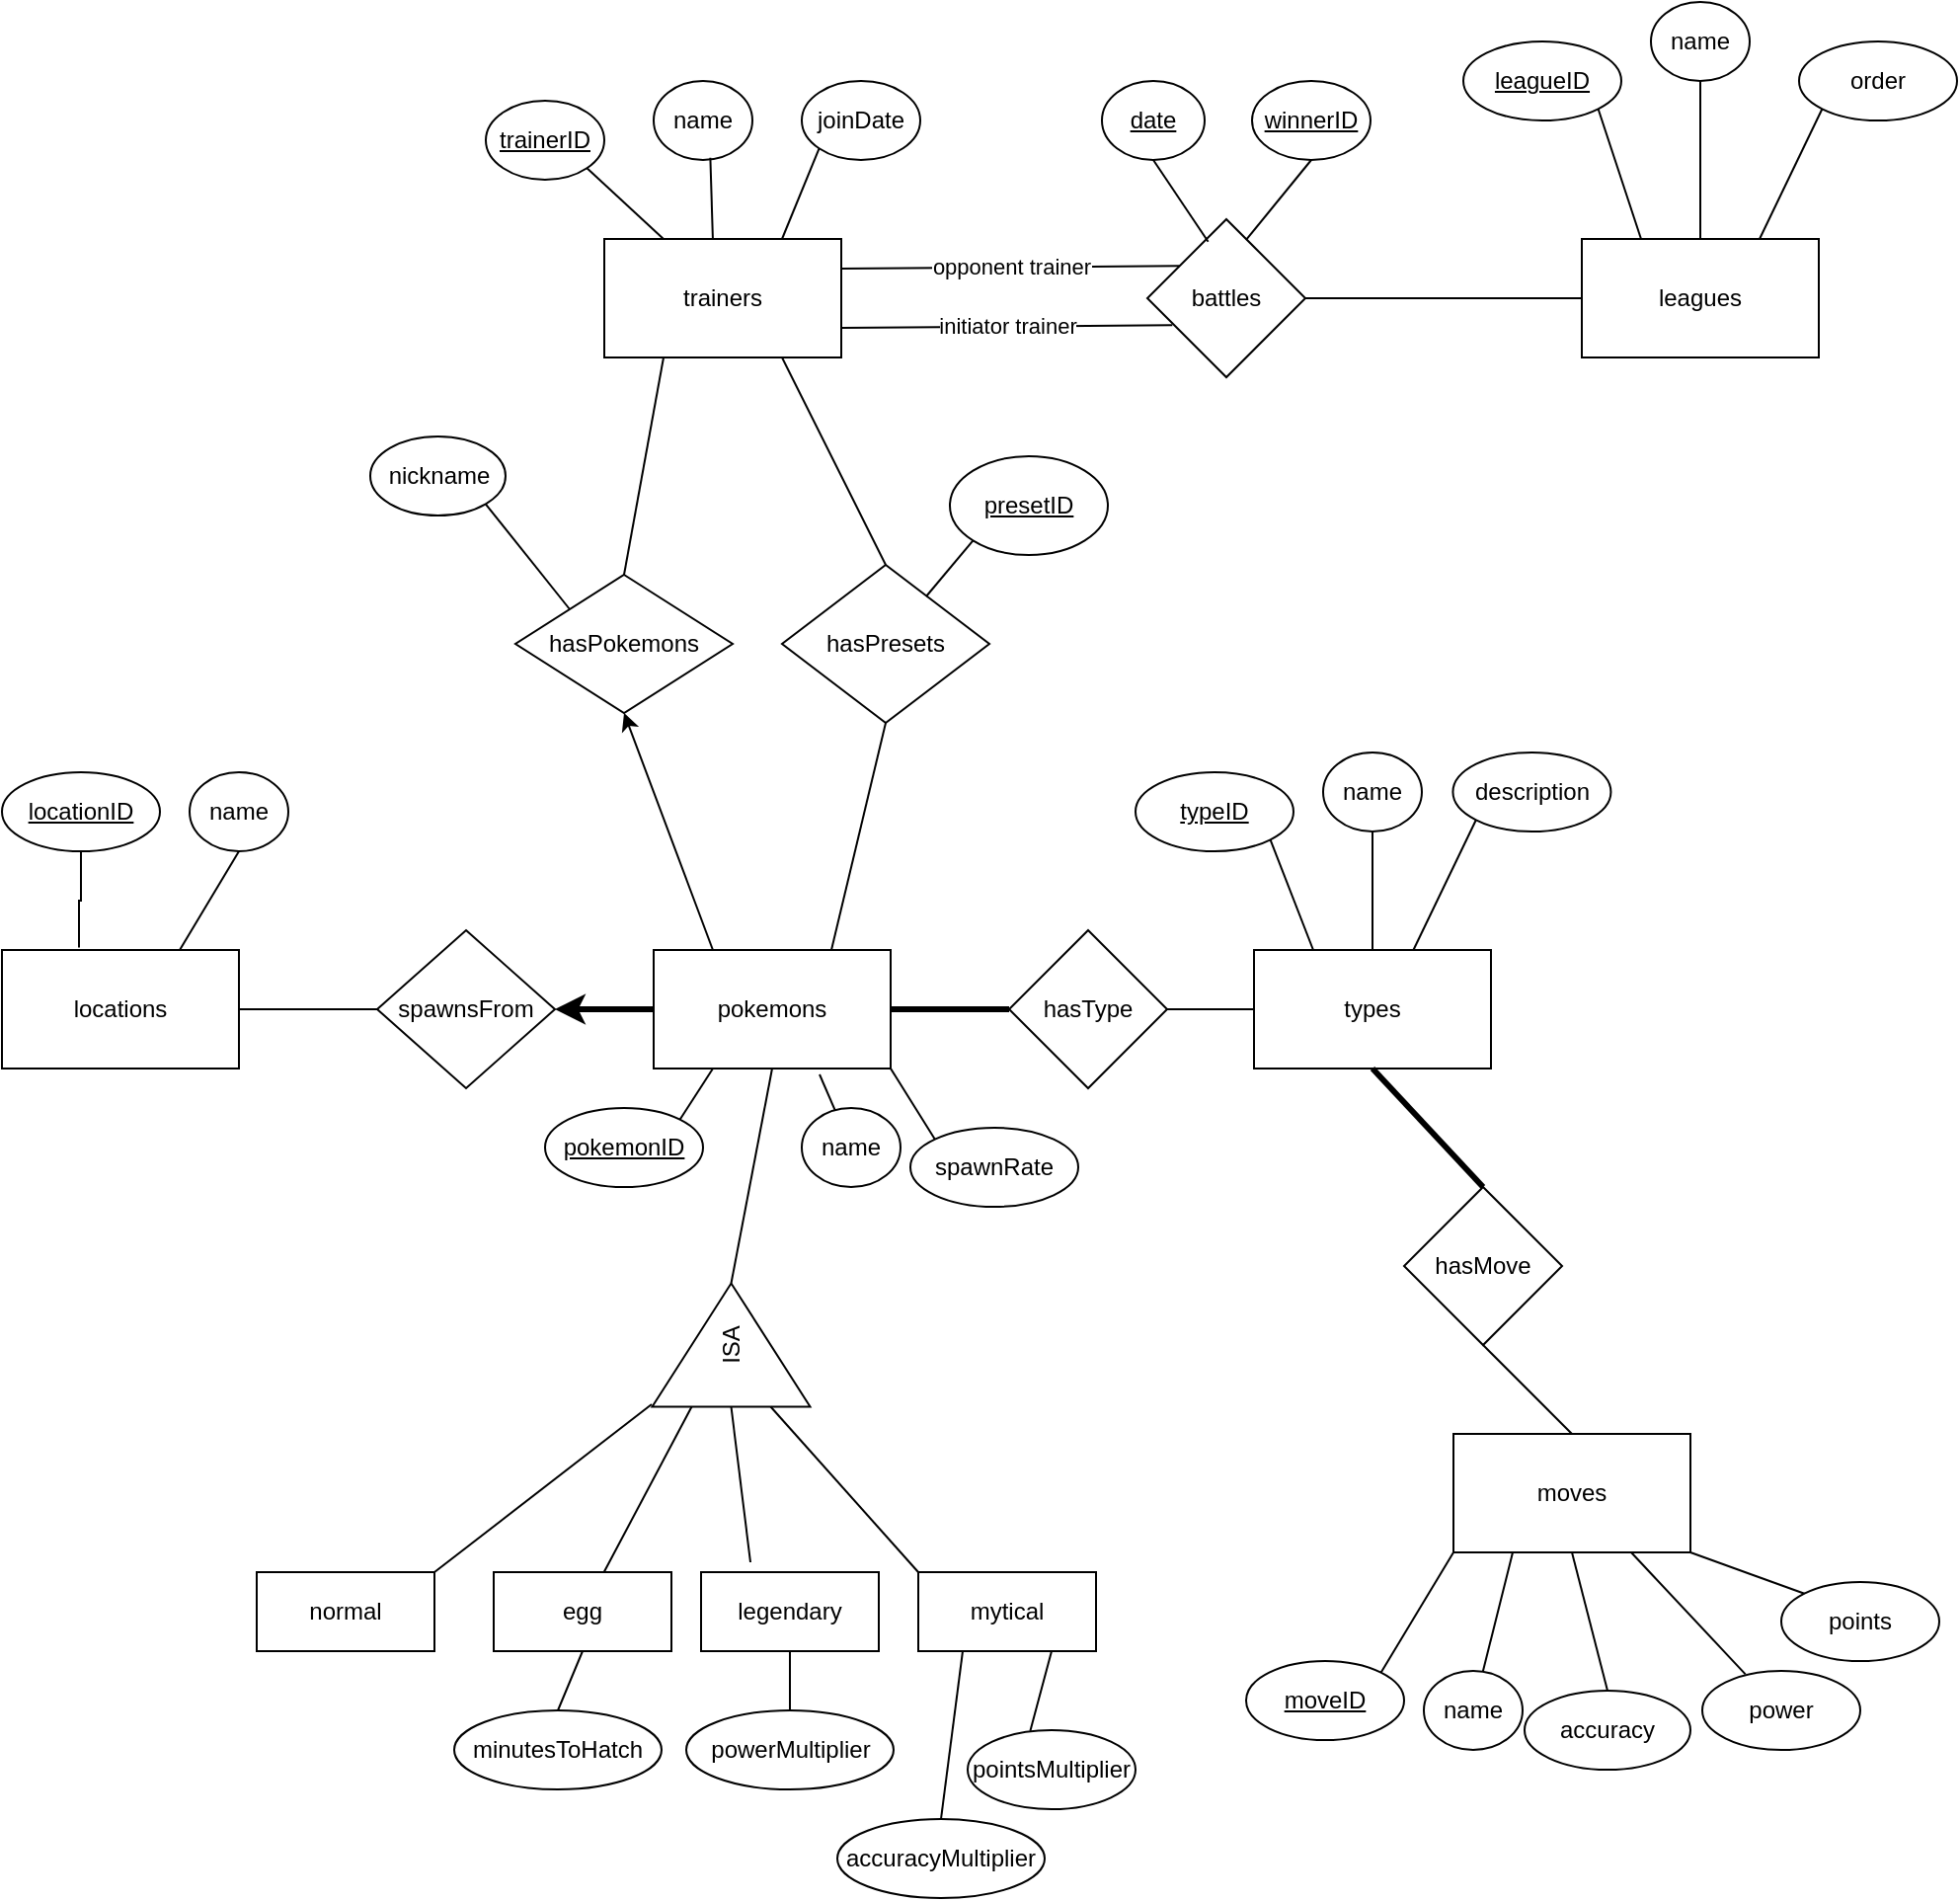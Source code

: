 <mxfile version="20.5.3" type="github">
  <diagram id="0p5sOn9IM3p2lrbPk7xw" name="Sayfa -1">
    <mxGraphModel dx="2031" dy="2292" grid="1" gridSize="10" guides="1" tooltips="1" connect="1" arrows="1" fold="1" page="1" pageScale="1" pageWidth="827" pageHeight="1169" math="0" shadow="0">
      <root>
        <mxCell id="0" />
        <mxCell id="1" parent="0" />
        <mxCell id="mbP8TRgjL7w7NpLtnhRK-1" value="trainers" style="rounded=0;whiteSpace=wrap;html=1;" parent="1" vertex="1">
          <mxGeometry x="635" y="-170" width="120" height="60" as="geometry" />
        </mxCell>
        <mxCell id="mbP8TRgjL7w7NpLtnhRK-4" value="&lt;u&gt;trainerID&lt;/u&gt;" style="ellipse;whiteSpace=wrap;html=1;" parent="1" vertex="1">
          <mxGeometry x="575" y="-240" width="60" height="40" as="geometry" />
        </mxCell>
        <mxCell id="mbP8TRgjL7w7NpLtnhRK-5" value="" style="endArrow=none;html=1;rounded=0;exitX=1;exitY=1;exitDx=0;exitDy=0;entryX=0.25;entryY=0;entryDx=0;entryDy=0;" parent="1" source="mbP8TRgjL7w7NpLtnhRK-4" target="mbP8TRgjL7w7NpLtnhRK-1" edge="1">
          <mxGeometry width="50" height="50" relative="1" as="geometry">
            <mxPoint x="945" y="-30" as="sourcePoint" />
            <mxPoint x="995" y="-80" as="targetPoint" />
          </mxGeometry>
        </mxCell>
        <mxCell id="_CFFiFyCOQSLz_YWFSRL-1" value="name" style="ellipse;whiteSpace=wrap;html=1;" parent="1" vertex="1">
          <mxGeometry x="660" y="-250" width="50" height="40" as="geometry" />
        </mxCell>
        <mxCell id="_CFFiFyCOQSLz_YWFSRL-8" value="joinDate" style="ellipse;whiteSpace=wrap;html=1;" parent="1" vertex="1">
          <mxGeometry x="735" y="-250" width="60" height="40" as="geometry" />
        </mxCell>
        <mxCell id="_CFFiFyCOQSLz_YWFSRL-9" value="" style="endArrow=none;html=1;rounded=0;exitX=0.75;exitY=0;exitDx=0;exitDy=0;entryX=0;entryY=1;entryDx=0;entryDy=0;" parent="1" source="mbP8TRgjL7w7NpLtnhRK-1" target="_CFFiFyCOQSLz_YWFSRL-8" edge="1">
          <mxGeometry width="50" height="50" relative="1" as="geometry">
            <mxPoint x="735" y="20" as="sourcePoint" />
            <mxPoint x="785" y="-30" as="targetPoint" />
          </mxGeometry>
        </mxCell>
        <mxCell id="_CFFiFyCOQSLz_YWFSRL-10" value="pokemons" style="rounded=0;whiteSpace=wrap;html=1;" parent="1" vertex="1">
          <mxGeometry x="660" y="190" width="120" height="60" as="geometry" />
        </mxCell>
        <mxCell id="_CFFiFyCOQSLz_YWFSRL-11" value="&lt;u&gt;pokemonID&lt;/u&gt;" style="ellipse;whiteSpace=wrap;html=1;" parent="1" vertex="1">
          <mxGeometry x="605" y="270" width="80" height="40" as="geometry" />
        </mxCell>
        <mxCell id="_CFFiFyCOQSLz_YWFSRL-12" value="" style="endArrow=none;html=1;rounded=0;exitX=1;exitY=0;exitDx=0;exitDy=0;entryX=0.25;entryY=1;entryDx=0;entryDy=0;" parent="1" source="_CFFiFyCOQSLz_YWFSRL-11" target="_CFFiFyCOQSLz_YWFSRL-10" edge="1">
          <mxGeometry width="50" height="50" relative="1" as="geometry">
            <mxPoint x="990" y="320" as="sourcePoint" />
            <mxPoint x="1040" y="270" as="targetPoint" />
          </mxGeometry>
        </mxCell>
        <mxCell id="_CFFiFyCOQSLz_YWFSRL-14" value="name" style="ellipse;whiteSpace=wrap;html=1;" parent="1" vertex="1">
          <mxGeometry x="735" y="270" width="50" height="40" as="geometry" />
        </mxCell>
        <mxCell id="_CFFiFyCOQSLz_YWFSRL-15" value="spawnRate" style="ellipse;whiteSpace=wrap;html=1;" parent="1" vertex="1">
          <mxGeometry x="790" y="280" width="85" height="40" as="geometry" />
        </mxCell>
        <mxCell id="_CFFiFyCOQSLz_YWFSRL-16" value="" style="endArrow=none;html=1;rounded=0;entryX=0;entryY=0;entryDx=0;entryDy=0;exitX=1;exitY=1;exitDx=0;exitDy=0;" parent="1" source="_CFFiFyCOQSLz_YWFSRL-10" target="_CFFiFyCOQSLz_YWFSRL-15" edge="1">
          <mxGeometry width="50" height="50" relative="1" as="geometry">
            <mxPoint x="780" y="240" as="sourcePoint" />
            <mxPoint x="830" y="320" as="targetPoint" />
          </mxGeometry>
        </mxCell>
        <mxCell id="_CFFiFyCOQSLz_YWFSRL-17" value="leagues" style="rounded=0;whiteSpace=wrap;html=1;" parent="1" vertex="1">
          <mxGeometry x="1130" y="-170" width="120" height="60" as="geometry" />
        </mxCell>
        <mxCell id="_CFFiFyCOQSLz_YWFSRL-18" value="&lt;u&gt;leagueID&lt;/u&gt;" style="ellipse;whiteSpace=wrap;html=1;" parent="1" vertex="1">
          <mxGeometry x="1070" y="-270" width="80" height="40" as="geometry" />
        </mxCell>
        <mxCell id="_CFFiFyCOQSLz_YWFSRL-19" value="" style="endArrow=none;html=1;rounded=0;exitX=1;exitY=1;exitDx=0;exitDy=0;entryX=0.25;entryY=0;entryDx=0;entryDy=0;" parent="1" source="_CFFiFyCOQSLz_YWFSRL-18" target="_CFFiFyCOQSLz_YWFSRL-17" edge="1">
          <mxGeometry width="50" height="50" relative="1" as="geometry">
            <mxPoint x="1460" y="-50" as="sourcePoint" />
            <mxPoint x="1510" y="-100" as="targetPoint" />
          </mxGeometry>
        </mxCell>
        <mxCell id="_CFFiFyCOQSLz_YWFSRL-20" style="edgeStyle=orthogonalEdgeStyle;rounded=0;orthogonalLoop=1;jettySize=auto;html=1;exitX=0.5;exitY=1;exitDx=0;exitDy=0;entryX=0.5;entryY=0;entryDx=0;entryDy=0;endArrow=none;endFill=0;" parent="1" source="_CFFiFyCOQSLz_YWFSRL-21" target="_CFFiFyCOQSLz_YWFSRL-17" edge="1">
          <mxGeometry relative="1" as="geometry" />
        </mxCell>
        <mxCell id="_CFFiFyCOQSLz_YWFSRL-21" value="name" style="ellipse;whiteSpace=wrap;html=1;" parent="1" vertex="1">
          <mxGeometry x="1165" y="-290" width="50" height="40" as="geometry" />
        </mxCell>
        <mxCell id="_CFFiFyCOQSLz_YWFSRL-22" value="order" style="ellipse;whiteSpace=wrap;html=1;" parent="1" vertex="1">
          <mxGeometry x="1240" y="-270" width="80" height="40" as="geometry" />
        </mxCell>
        <mxCell id="_CFFiFyCOQSLz_YWFSRL-23" value="" style="endArrow=none;html=1;rounded=0;exitX=0.75;exitY=0;exitDx=0;exitDy=0;entryX=0;entryY=1;entryDx=0;entryDy=0;" parent="1" source="_CFFiFyCOQSLz_YWFSRL-17" target="_CFFiFyCOQSLz_YWFSRL-22" edge="1">
          <mxGeometry width="50" height="50" relative="1" as="geometry">
            <mxPoint x="1250" as="sourcePoint" />
            <mxPoint x="1300" y="-50" as="targetPoint" />
          </mxGeometry>
        </mxCell>
        <mxCell id="_CFFiFyCOQSLz_YWFSRL-39" style="edgeStyle=orthogonalEdgeStyle;rounded=0;orthogonalLoop=1;jettySize=auto;html=1;exitX=0;exitY=0.5;exitDx=0;exitDy=0;entryX=1;entryY=0.5;entryDx=0;entryDy=0;endArrow=none;endFill=0;strokeWidth=1;" parent="1" source="_CFFiFyCOQSLz_YWFSRL-26" target="_CFFiFyCOQSLz_YWFSRL-37" edge="1">
          <mxGeometry relative="1" as="geometry" />
        </mxCell>
        <mxCell id="_CFFiFyCOQSLz_YWFSRL-26" value="types" style="rounded=0;whiteSpace=wrap;html=1;strokeWidth=1;" parent="1" vertex="1">
          <mxGeometry x="964" y="190" width="120" height="60" as="geometry" />
        </mxCell>
        <mxCell id="_CFFiFyCOQSLz_YWFSRL-27" value="&lt;u&gt;typeID&lt;/u&gt;" style="ellipse;whiteSpace=wrap;html=1;" parent="1" vertex="1">
          <mxGeometry x="904" y="100" width="80" height="40" as="geometry" />
        </mxCell>
        <mxCell id="_CFFiFyCOQSLz_YWFSRL-28" value="" style="endArrow=none;html=1;rounded=0;exitX=1;exitY=1;exitDx=0;exitDy=0;entryX=0.25;entryY=0;entryDx=0;entryDy=0;" parent="1" source="_CFFiFyCOQSLz_YWFSRL-27" target="_CFFiFyCOQSLz_YWFSRL-26" edge="1">
          <mxGeometry width="50" height="50" relative="1" as="geometry">
            <mxPoint x="1294" y="310" as="sourcePoint" />
            <mxPoint x="1344" y="260" as="targetPoint" />
          </mxGeometry>
        </mxCell>
        <mxCell id="_CFFiFyCOQSLz_YWFSRL-29" style="edgeStyle=orthogonalEdgeStyle;rounded=0;orthogonalLoop=1;jettySize=auto;html=1;exitX=0.5;exitY=1;exitDx=0;exitDy=0;entryX=0.5;entryY=0;entryDx=0;entryDy=0;endArrow=none;endFill=0;" parent="1" source="_CFFiFyCOQSLz_YWFSRL-30" target="_CFFiFyCOQSLz_YWFSRL-26" edge="1">
          <mxGeometry relative="1" as="geometry" />
        </mxCell>
        <mxCell id="_CFFiFyCOQSLz_YWFSRL-30" value="name" style="ellipse;whiteSpace=wrap;html=1;" parent="1" vertex="1">
          <mxGeometry x="999" y="90" width="50" height="40" as="geometry" />
        </mxCell>
        <mxCell id="_CFFiFyCOQSLz_YWFSRL-32" value="description" style="ellipse;whiteSpace=wrap;html=1;" parent="1" vertex="1">
          <mxGeometry x="1064.72" y="90" width="80" height="40" as="geometry" />
        </mxCell>
        <mxCell id="_CFFiFyCOQSLz_YWFSRL-33" value="" style="endArrow=none;html=1;rounded=0;exitX=0.75;exitY=0;exitDx=0;exitDy=0;entryX=0;entryY=1;entryDx=0;entryDy=0;" parent="1" target="_CFFiFyCOQSLz_YWFSRL-32" edge="1">
          <mxGeometry width="50" height="50" relative="1" as="geometry">
            <mxPoint x="1044.72" y="190" as="sourcePoint" />
            <mxPoint x="1124.72" y="310" as="targetPoint" />
          </mxGeometry>
        </mxCell>
        <mxCell id="_CFFiFyCOQSLz_YWFSRL-41" style="edgeStyle=orthogonalEdgeStyle;rounded=0;orthogonalLoop=1;jettySize=auto;html=1;exitX=0;exitY=0.5;exitDx=0;exitDy=0;entryX=1;entryY=0.5;entryDx=0;entryDy=0;endArrow=none;endFill=0;startArrow=none;startFill=0;strokeWidth=3;" parent="1" source="_CFFiFyCOQSLz_YWFSRL-37" target="_CFFiFyCOQSLz_YWFSRL-10" edge="1">
          <mxGeometry relative="1" as="geometry" />
        </mxCell>
        <mxCell id="_CFFiFyCOQSLz_YWFSRL-37" value="hasType" style="rhombus;whiteSpace=wrap;html=1;strokeWidth=1;" parent="1" vertex="1">
          <mxGeometry x="840" y="180" width="80" height="80" as="geometry" />
        </mxCell>
        <mxCell id="sR-MP5B-pgGaU7aGURbe-1" value="moves" style="rounded=0;whiteSpace=wrap;html=1;" parent="1" vertex="1">
          <mxGeometry x="1065" y="435" width="120" height="60" as="geometry" />
        </mxCell>
        <mxCell id="sR-MP5B-pgGaU7aGURbe-2" value="&lt;u&gt;moveID&lt;/u&gt;" style="ellipse;whiteSpace=wrap;html=1;" parent="1" vertex="1">
          <mxGeometry x="960" y="550" width="80" height="40" as="geometry" />
        </mxCell>
        <mxCell id="sR-MP5B-pgGaU7aGURbe-5" value="name" style="ellipse;whiteSpace=wrap;html=1;" parent="1" vertex="1">
          <mxGeometry x="1050" y="555" width="50" height="40" as="geometry" />
        </mxCell>
        <mxCell id="sR-MP5B-pgGaU7aGURbe-6" value="accuracy" style="ellipse;whiteSpace=wrap;html=1;" parent="1" vertex="1">
          <mxGeometry x="1101" y="565" width="84" height="40" as="geometry" />
        </mxCell>
        <mxCell id="sR-MP5B-pgGaU7aGURbe-8" value="power" style="ellipse;whiteSpace=wrap;html=1;" parent="1" vertex="1">
          <mxGeometry x="1191" y="555" width="80" height="40" as="geometry" />
        </mxCell>
        <mxCell id="sR-MP5B-pgGaU7aGURbe-9" value="points" style="ellipse;whiteSpace=wrap;html=1;" parent="1" vertex="1">
          <mxGeometry x="1231" y="510" width="80" height="40" as="geometry" />
        </mxCell>
        <mxCell id="sR-MP5B-pgGaU7aGURbe-21" value="hasMove" style="rhombus;whiteSpace=wrap;html=1;" parent="1" vertex="1">
          <mxGeometry x="1040" y="310" width="80" height="80" as="geometry" />
        </mxCell>
        <mxCell id="sR-MP5B-pgGaU7aGURbe-37" style="edgeStyle=orthogonalEdgeStyle;rounded=0;orthogonalLoop=1;jettySize=auto;html=1;exitX=1;exitY=0.5;exitDx=0;exitDy=0;startArrow=classic;startFill=1;endArrow=none;endFill=0;strokeWidth=3;" parent="1" source="sR-MP5B-pgGaU7aGURbe-24" target="_CFFiFyCOQSLz_YWFSRL-10" edge="1">
          <mxGeometry relative="1" as="geometry" />
        </mxCell>
        <mxCell id="sR-MP5B-pgGaU7aGURbe-38" style="edgeStyle=orthogonalEdgeStyle;rounded=0;orthogonalLoop=1;jettySize=auto;html=1;exitX=0;exitY=0.5;exitDx=0;exitDy=0;entryX=1;entryY=0.5;entryDx=0;entryDy=0;strokeWidth=1;startArrow=none;startFill=0;endArrow=none;endFill=0;" parent="1" source="sR-MP5B-pgGaU7aGURbe-24" target="sR-MP5B-pgGaU7aGURbe-30" edge="1">
          <mxGeometry relative="1" as="geometry" />
        </mxCell>
        <mxCell id="sR-MP5B-pgGaU7aGURbe-24" value="spawnsFrom" style="rhombus;whiteSpace=wrap;html=1;" parent="1" vertex="1">
          <mxGeometry x="520" y="180" width="90" height="80" as="geometry" />
        </mxCell>
        <mxCell id="sR-MP5B-pgGaU7aGURbe-30" value="locations" style="rounded=0;whiteSpace=wrap;html=1;" parent="1" vertex="1">
          <mxGeometry x="330" y="190" width="120" height="60" as="geometry" />
        </mxCell>
        <mxCell id="sR-MP5B-pgGaU7aGURbe-33" value="name" style="ellipse;whiteSpace=wrap;html=1;" parent="1" vertex="1">
          <mxGeometry x="425" y="100" width="50" height="40" as="geometry" />
        </mxCell>
        <mxCell id="sR-MP5B-pgGaU7aGURbe-39" style="edgeStyle=orthogonalEdgeStyle;rounded=0;orthogonalLoop=1;jettySize=auto;html=1;exitX=0.5;exitY=1;exitDx=0;exitDy=0;entryX=0.325;entryY=-0.021;entryDx=0;entryDy=0;entryPerimeter=0;strokeWidth=1;startArrow=none;startFill=0;endArrow=none;endFill=0;" parent="1" source="sR-MP5B-pgGaU7aGURbe-34" target="sR-MP5B-pgGaU7aGURbe-30" edge="1">
          <mxGeometry relative="1" as="geometry" />
        </mxCell>
        <mxCell id="sR-MP5B-pgGaU7aGURbe-34" value="&lt;u&gt;locationID&lt;/u&gt;" style="ellipse;whiteSpace=wrap;html=1;" parent="1" vertex="1">
          <mxGeometry x="330" y="100" width="80" height="40" as="geometry" />
        </mxCell>
        <mxCell id="sR-MP5B-pgGaU7aGURbe-41" value="" style="endArrow=none;html=1;rounded=0;strokeWidth=1;entryX=0.5;entryY=1;entryDx=0;entryDy=0;exitX=0.75;exitY=0;exitDx=0;exitDy=0;" parent="1" source="sR-MP5B-pgGaU7aGURbe-30" target="sR-MP5B-pgGaU7aGURbe-33" edge="1">
          <mxGeometry width="50" height="50" relative="1" as="geometry">
            <mxPoint x="580" y="570" as="sourcePoint" />
            <mxPoint x="630" y="520" as="targetPoint" />
          </mxGeometry>
        </mxCell>
        <mxCell id="sR-MP5B-pgGaU7aGURbe-42" value="" style="endArrow=none;html=1;rounded=0;strokeWidth=1;entryX=0;entryY=1;entryDx=0;entryDy=0;exitX=1;exitY=0;exitDx=0;exitDy=0;" parent="1" source="sR-MP5B-pgGaU7aGURbe-2" target="sR-MP5B-pgGaU7aGURbe-1" edge="1">
          <mxGeometry width="50" height="50" relative="1" as="geometry">
            <mxPoint x="990" y="490" as="sourcePoint" />
            <mxPoint x="980" y="430" as="targetPoint" />
          </mxGeometry>
        </mxCell>
        <mxCell id="sR-MP5B-pgGaU7aGURbe-43" value="" style="endArrow=none;html=1;rounded=0;strokeWidth=1;entryX=1;entryY=1;entryDx=0;entryDy=0;exitX=0;exitY=0;exitDx=0;exitDy=0;" parent="1" source="sR-MP5B-pgGaU7aGURbe-9" target="sR-MP5B-pgGaU7aGURbe-1" edge="1">
          <mxGeometry width="50" height="50" relative="1" as="geometry">
            <mxPoint x="1001.6" y="498.16" as="sourcePoint" />
            <mxPoint x="1020.0" y="480" as="targetPoint" />
          </mxGeometry>
        </mxCell>
        <mxCell id="sR-MP5B-pgGaU7aGURbe-44" value="" style="endArrow=none;html=1;rounded=0;strokeWidth=1;entryX=0.75;entryY=1;entryDx=0;entryDy=0;exitX=0.273;exitY=0.043;exitDx=0;exitDy=0;exitPerimeter=0;" parent="1" source="sR-MP5B-pgGaU7aGURbe-8" target="sR-MP5B-pgGaU7aGURbe-1" edge="1">
          <mxGeometry width="50" height="50" relative="1" as="geometry">
            <mxPoint x="1011.6" y="508.16" as="sourcePoint" />
            <mxPoint x="1030.0" y="490" as="targetPoint" />
          </mxGeometry>
        </mxCell>
        <mxCell id="sR-MP5B-pgGaU7aGURbe-45" value="" style="endArrow=none;html=1;rounded=0;strokeWidth=1;entryX=0.5;entryY=1;entryDx=0;entryDy=0;exitX=0.5;exitY=0;exitDx=0;exitDy=0;" parent="1" source="sR-MP5B-pgGaU7aGURbe-6" target="sR-MP5B-pgGaU7aGURbe-1" edge="1">
          <mxGeometry width="50" height="50" relative="1" as="geometry">
            <mxPoint x="1021.6" y="518.16" as="sourcePoint" />
            <mxPoint x="1040.0" y="500" as="targetPoint" />
          </mxGeometry>
        </mxCell>
        <mxCell id="sR-MP5B-pgGaU7aGURbe-46" value="" style="endArrow=none;html=1;rounded=0;strokeWidth=1;entryX=0.25;entryY=1;entryDx=0;entryDy=0;" parent="1" source="sR-MP5B-pgGaU7aGURbe-5" target="sR-MP5B-pgGaU7aGURbe-1" edge="1">
          <mxGeometry width="50" height="50" relative="1" as="geometry">
            <mxPoint x="1031.6" y="528.16" as="sourcePoint" />
            <mxPoint x="1050.0" y="510" as="targetPoint" />
          </mxGeometry>
        </mxCell>
        <mxCell id="sR-MP5B-pgGaU7aGURbe-51" value="" style="endArrow=none;html=1;rounded=0;strokeWidth=1;exitX=1;exitY=0.5;exitDx=0;exitDy=0;entryX=0.5;entryY=1;entryDx=0;entryDy=0;" parent="1" source="sR-MP5B-pgGaU7aGURbe-53" target="_CFFiFyCOQSLz_YWFSRL-10" edge="1">
          <mxGeometry width="50" height="50" relative="1" as="geometry">
            <mxPoint x="720.0" y="310" as="sourcePoint" />
            <mxPoint x="810" y="240" as="targetPoint" />
          </mxGeometry>
        </mxCell>
        <mxCell id="sR-MP5B-pgGaU7aGURbe-53" value="ISA" style="triangle;whiteSpace=wrap;html=1;rotation=-90;" parent="1" vertex="1">
          <mxGeometry x="668" y="350" width="62.5" height="80" as="geometry" />
        </mxCell>
        <mxCell id="sR-MP5B-pgGaU7aGURbe-63" value="normal" style="rounded=0;whiteSpace=wrap;html=1;" parent="1" vertex="1">
          <mxGeometry x="459" y="505" width="90" height="40" as="geometry" />
        </mxCell>
        <mxCell id="sR-MP5B-pgGaU7aGURbe-65" value="egg" style="rounded=0;whiteSpace=wrap;html=1;" parent="1" vertex="1">
          <mxGeometry x="579" y="505" width="90" height="40" as="geometry" />
        </mxCell>
        <mxCell id="sR-MP5B-pgGaU7aGURbe-66" value="legendary" style="rounded=0;whiteSpace=wrap;html=1;" parent="1" vertex="1">
          <mxGeometry x="684" y="505" width="90" height="40" as="geometry" />
        </mxCell>
        <mxCell id="sR-MP5B-pgGaU7aGURbe-67" value="mytical" style="rounded=0;whiteSpace=wrap;html=1;" parent="1" vertex="1">
          <mxGeometry x="794" y="505" width="90" height="40" as="geometry" />
        </mxCell>
        <mxCell id="sR-MP5B-pgGaU7aGURbe-69" value="" style="endArrow=none;html=1;rounded=0;strokeWidth=1;exitX=1;exitY=0;exitDx=0;exitDy=0;" parent="1" source="sR-MP5B-pgGaU7aGURbe-63" edge="1">
          <mxGeometry width="50" height="50" relative="1" as="geometry">
            <mxPoint x="569" y="560" as="sourcePoint" />
            <mxPoint x="659" y="420" as="targetPoint" />
          </mxGeometry>
        </mxCell>
        <mxCell id="sR-MP5B-pgGaU7aGURbe-70" value="" style="endArrow=none;html=1;rounded=0;strokeWidth=1;exitX=0.619;exitY=0.007;exitDx=0;exitDy=0;exitPerimeter=0;entryX=0;entryY=0.25;entryDx=0;entryDy=0;" parent="1" source="sR-MP5B-pgGaU7aGURbe-65" target="sR-MP5B-pgGaU7aGURbe-53" edge="1">
          <mxGeometry width="50" height="50" relative="1" as="geometry">
            <mxPoint x="619" y="500" as="sourcePoint" />
            <mxPoint x="669" y="430" as="targetPoint" />
          </mxGeometry>
        </mxCell>
        <mxCell id="sR-MP5B-pgGaU7aGURbe-71" value="" style="endArrow=none;html=1;rounded=0;strokeWidth=1;entryX=0;entryY=0.5;entryDx=0;entryDy=0;" parent="1" target="sR-MP5B-pgGaU7aGURbe-53" edge="1">
          <mxGeometry width="50" height="50" relative="1" as="geometry">
            <mxPoint x="709" y="500" as="sourcePoint" />
            <mxPoint x="689.25" y="431.25" as="targetPoint" />
          </mxGeometry>
        </mxCell>
        <mxCell id="sR-MP5B-pgGaU7aGURbe-72" value="" style="endArrow=none;html=1;rounded=0;strokeWidth=1;exitX=0;exitY=0;exitDx=0;exitDy=0;entryX=0;entryY=0.75;entryDx=0;entryDy=0;" parent="1" source="sR-MP5B-pgGaU7aGURbe-67" target="sR-MP5B-pgGaU7aGURbe-53" edge="1">
          <mxGeometry width="50" height="50" relative="1" as="geometry">
            <mxPoint x="654.71" y="525.28" as="sourcePoint" />
            <mxPoint x="699.25" y="441.25" as="targetPoint" />
          </mxGeometry>
        </mxCell>
        <mxCell id="sR-MP5B-pgGaU7aGURbe-73" value="minutesToHatch" style="ellipse;whiteSpace=wrap;html=1;" parent="1" vertex="1">
          <mxGeometry x="559" y="575" width="105" height="40" as="geometry" />
        </mxCell>
        <mxCell id="sR-MP5B-pgGaU7aGURbe-74" value="powerMultiplier" style="ellipse;whiteSpace=wrap;html=1;" parent="1" vertex="1">
          <mxGeometry x="676.5" y="575" width="105" height="40" as="geometry" />
        </mxCell>
        <mxCell id="sR-MP5B-pgGaU7aGURbe-75" value="accuracyMultiplier" style="ellipse;whiteSpace=wrap;html=1;" parent="1" vertex="1">
          <mxGeometry x="753" y="630" width="105" height="40" as="geometry" />
        </mxCell>
        <mxCell id="sR-MP5B-pgGaU7aGURbe-76" value="pointsMultiplier" style="ellipse;whiteSpace=wrap;html=1;" parent="1" vertex="1">
          <mxGeometry x="819" y="585" width="85" height="40" as="geometry" />
        </mxCell>
        <mxCell id="sR-MP5B-pgGaU7aGURbe-83" value="" style="endArrow=none;html=1;rounded=0;strokeWidth=1;entryX=0.5;entryY=0;entryDx=0;entryDy=0;exitX=0.25;exitY=1;exitDx=0;exitDy=0;" parent="1" source="sR-MP5B-pgGaU7aGURbe-67" target="sR-MP5B-pgGaU7aGURbe-75" edge="1">
          <mxGeometry width="50" height="50" relative="1" as="geometry">
            <mxPoint x="829" y="570" as="sourcePoint" />
            <mxPoint x="909" y="480" as="targetPoint" />
          </mxGeometry>
        </mxCell>
        <mxCell id="sR-MP5B-pgGaU7aGURbe-84" value="" style="endArrow=none;html=1;rounded=0;strokeWidth=1;entryX=0.75;entryY=1;entryDx=0;entryDy=0;exitX=0.373;exitY=0.008;exitDx=0;exitDy=0;exitPerimeter=0;" parent="1" source="sR-MP5B-pgGaU7aGURbe-76" target="sR-MP5B-pgGaU7aGURbe-67" edge="1">
          <mxGeometry width="50" height="50" relative="1" as="geometry">
            <mxPoint x="859" y="530" as="sourcePoint" />
            <mxPoint x="909" y="480" as="targetPoint" />
          </mxGeometry>
        </mxCell>
        <mxCell id="sR-MP5B-pgGaU7aGURbe-85" value="" style="endArrow=none;html=1;rounded=0;strokeWidth=3;entryX=0.5;entryY=1;entryDx=0;entryDy=0;exitX=0.5;exitY=0;exitDx=0;exitDy=0;startArrow=none;startFill=0;" parent="1" source="sR-MP5B-pgGaU7aGURbe-21" target="_CFFiFyCOQSLz_YWFSRL-26" edge="1">
          <mxGeometry width="50" height="50" relative="1" as="geometry">
            <mxPoint x="850" y="480" as="sourcePoint" />
            <mxPoint x="900" y="430" as="targetPoint" />
          </mxGeometry>
        </mxCell>
        <mxCell id="sR-MP5B-pgGaU7aGURbe-87" value="" style="endArrow=none;html=1;rounded=0;strokeWidth=1;entryX=0.5;entryY=1;entryDx=0;entryDy=0;exitX=0.5;exitY=0;exitDx=0;exitDy=0;" parent="1" source="sR-MP5B-pgGaU7aGURbe-1" target="sR-MP5B-pgGaU7aGURbe-21" edge="1">
          <mxGeometry width="50" height="50" relative="1" as="geometry">
            <mxPoint x="850" y="480" as="sourcePoint" />
            <mxPoint x="900" y="430" as="targetPoint" />
          </mxGeometry>
        </mxCell>
        <mxCell id="sR-MP5B-pgGaU7aGURbe-88" value="" style="endArrow=none;html=1;rounded=0;strokeWidth=1;entryX=0.5;entryY=1;entryDx=0;entryDy=0;exitX=0.5;exitY=0;exitDx=0;exitDy=0;" parent="1" source="sR-MP5B-pgGaU7aGURbe-74" target="sR-MP5B-pgGaU7aGURbe-66" edge="1">
          <mxGeometry width="50" height="50" relative="1" as="geometry">
            <mxPoint x="869" y="540" as="sourcePoint" />
            <mxPoint x="919" y="490" as="targetPoint" />
          </mxGeometry>
        </mxCell>
        <mxCell id="sR-MP5B-pgGaU7aGURbe-89" value="" style="endArrow=none;html=1;rounded=0;strokeWidth=1;entryX=0.5;entryY=1;entryDx=0;entryDy=0;exitX=0.5;exitY=0;exitDx=0;exitDy=0;" parent="1" source="sR-MP5B-pgGaU7aGURbe-73" target="sR-MP5B-pgGaU7aGURbe-65" edge="1">
          <mxGeometry width="50" height="50" relative="1" as="geometry">
            <mxPoint x="879" y="550" as="sourcePoint" />
            <mxPoint x="929" y="500" as="targetPoint" />
          </mxGeometry>
        </mxCell>
        <mxCell id="GqBREQ20nbdP9Gs7GXl7-5" value="hasPokemons" style="rhombus;whiteSpace=wrap;html=1;fillStyle=auto;strokeWidth=1;fillColor=none;gradientColor=none;" parent="1" vertex="1">
          <mxGeometry x="590" width="110" height="70" as="geometry" />
        </mxCell>
        <mxCell id="GqBREQ20nbdP9Gs7GXl7-6" value="" style="endArrow=classic;html=1;rounded=0;strokeWidth=1;entryX=0.5;entryY=1;entryDx=0;entryDy=0;exitX=0.25;exitY=0;exitDx=0;exitDy=0;endFill=1;" parent="1" source="_CFFiFyCOQSLz_YWFSRL-10" target="GqBREQ20nbdP9Gs7GXl7-5" edge="1">
          <mxGeometry width="50" height="50" relative="1" as="geometry">
            <mxPoint x="686.5" y="110" as="sourcePoint" />
            <mxPoint x="590" y="110" as="targetPoint" />
          </mxGeometry>
        </mxCell>
        <mxCell id="GqBREQ20nbdP9Gs7GXl7-7" value="" style="endArrow=none;html=1;rounded=0;strokeWidth=1;entryX=0.5;entryY=0;entryDx=0;entryDy=0;exitX=0.25;exitY=1;exitDx=0;exitDy=0;" parent="1" source="mbP8TRgjL7w7NpLtnhRK-1" target="GqBREQ20nbdP9Gs7GXl7-5" edge="1">
          <mxGeometry width="50" height="50" relative="1" as="geometry">
            <mxPoint x="540" y="160" as="sourcePoint" />
            <mxPoint x="590" y="110" as="targetPoint" />
          </mxGeometry>
        </mxCell>
        <mxCell id="GqBREQ20nbdP9Gs7GXl7-9" value="nickname" style="ellipse;whiteSpace=wrap;html=1;fillStyle=auto;strokeWidth=1;fillColor=none;gradientColor=none;" parent="1" vertex="1">
          <mxGeometry x="516.5" y="-70" width="68.5" height="40" as="geometry" />
        </mxCell>
        <mxCell id="GqBREQ20nbdP9Gs7GXl7-10" value="" style="endArrow=none;html=1;rounded=0;strokeWidth=1;entryX=1;entryY=1;entryDx=0;entryDy=0;exitX=0;exitY=0;exitDx=0;exitDy=0;" parent="1" source="GqBREQ20nbdP9Gs7GXl7-5" target="GqBREQ20nbdP9Gs7GXl7-9" edge="1">
          <mxGeometry width="50" height="50" relative="1" as="geometry">
            <mxPoint x="540" y="60" as="sourcePoint" />
            <mxPoint x="590" y="10" as="targetPoint" />
          </mxGeometry>
        </mxCell>
        <mxCell id="GqBREQ20nbdP9Gs7GXl7-11" value="hasPresets" style="rhombus;whiteSpace=wrap;html=1;fillStyle=auto;strokeWidth=1;fillColor=none;gradientColor=none;" parent="1" vertex="1">
          <mxGeometry x="725" y="-5" width="105" height="80" as="geometry" />
        </mxCell>
        <mxCell id="GqBREQ20nbdP9Gs7GXl7-12" value="" style="endArrow=none;html=1;rounded=0;strokeWidth=1;entryX=0.75;entryY=1;entryDx=0;entryDy=0;exitX=0.5;exitY=0;exitDx=0;exitDy=0;" parent="1" source="GqBREQ20nbdP9Gs7GXl7-11" target="mbP8TRgjL7w7NpLtnhRK-1" edge="1">
          <mxGeometry width="50" height="50" relative="1" as="geometry">
            <mxPoint x="540" y="140" as="sourcePoint" />
            <mxPoint x="590" y="90" as="targetPoint" />
          </mxGeometry>
        </mxCell>
        <mxCell id="GqBREQ20nbdP9Gs7GXl7-15" value="" style="endArrow=none;html=1;rounded=0;strokeWidth=1;entryX=0.5;entryY=1;entryDx=0;entryDy=0;exitX=0.75;exitY=0;exitDx=0;exitDy=0;" parent="1" source="_CFFiFyCOQSLz_YWFSRL-10" target="GqBREQ20nbdP9Gs7GXl7-11" edge="1">
          <mxGeometry width="50" height="50" relative="1" as="geometry">
            <mxPoint x="733.88" y="111.12" as="sourcePoint" />
            <mxPoint x="590" y="90" as="targetPoint" />
          </mxGeometry>
        </mxCell>
        <mxCell id="GqBREQ20nbdP9Gs7GXl7-16" value="&lt;u&gt;presetID&lt;/u&gt;" style="ellipse;whiteSpace=wrap;html=1;fillStyle=auto;strokeWidth=1;fillColor=none;gradientColor=none;" parent="1" vertex="1">
          <mxGeometry x="810" y="-60" width="80" height="50" as="geometry" />
        </mxCell>
        <mxCell id="GqBREQ20nbdP9Gs7GXl7-17" value="" style="endArrow=none;html=1;rounded=0;strokeWidth=1;entryX=0;entryY=1;entryDx=0;entryDy=0;exitX=0.695;exitY=0.2;exitDx=0;exitDy=0;exitPerimeter=0;" parent="1" source="GqBREQ20nbdP9Gs7GXl7-11" target="GqBREQ20nbdP9Gs7GXl7-16" edge="1">
          <mxGeometry width="50" height="50" relative="1" as="geometry">
            <mxPoint x="540" y="140" as="sourcePoint" />
            <mxPoint x="590" y="90" as="targetPoint" />
          </mxGeometry>
        </mxCell>
        <mxCell id="GqBREQ20nbdP9Gs7GXl7-18" value="battles" style="rhombus;whiteSpace=wrap;html=1;fillStyle=auto;strokeWidth=1;fillColor=none;gradientColor=none;" parent="1" vertex="1">
          <mxGeometry x="910" y="-180" width="80" height="80" as="geometry" />
        </mxCell>
        <mxCell id="GqBREQ20nbdP9Gs7GXl7-19" value="initiator trainer" style="endArrow=none;html=1;rounded=0;strokeWidth=1;entryX=1;entryY=0.75;entryDx=0;entryDy=0;exitX=0.158;exitY=0.671;exitDx=0;exitDy=0;exitPerimeter=0;" parent="1" source="GqBREQ20nbdP9Gs7GXl7-18" target="mbP8TRgjL7w7NpLtnhRK-1" edge="1">
          <mxGeometry width="50" height="50" relative="1" as="geometry">
            <mxPoint x="540" y="140" as="sourcePoint" />
            <mxPoint x="590" y="90" as="targetPoint" />
          </mxGeometry>
        </mxCell>
        <mxCell id="GqBREQ20nbdP9Gs7GXl7-21" value="opponent trainer" style="endArrow=none;html=1;rounded=0;strokeWidth=1;entryX=1;entryY=0.25;entryDx=0;entryDy=0;exitX=0.204;exitY=0.296;exitDx=0;exitDy=0;exitPerimeter=0;" parent="1" source="GqBREQ20nbdP9Gs7GXl7-18" target="mbP8TRgjL7w7NpLtnhRK-1" edge="1">
          <mxGeometry width="50" height="50" relative="1" as="geometry">
            <mxPoint x="920" y="-155" as="sourcePoint" />
            <mxPoint x="590" y="90" as="targetPoint" />
          </mxGeometry>
        </mxCell>
        <mxCell id="GqBREQ20nbdP9Gs7GXl7-22" value="&lt;u&gt;date&lt;/u&gt;" style="ellipse;whiteSpace=wrap;html=1;fillStyle=auto;strokeWidth=1;fillColor=none;gradientColor=none;" parent="1" vertex="1">
          <mxGeometry x="887" y="-250" width="52" height="40" as="geometry" />
        </mxCell>
        <mxCell id="GqBREQ20nbdP9Gs7GXl7-23" value="&lt;u&gt;winnerID&lt;/u&gt;" style="ellipse;whiteSpace=wrap;html=1;fillStyle=auto;strokeWidth=1;fillColor=none;gradientColor=none;" parent="1" vertex="1">
          <mxGeometry x="963" y="-250" width="60" height="40" as="geometry" />
        </mxCell>
        <mxCell id="GqBREQ20nbdP9Gs7GXl7-24" value="" style="endArrow=none;html=1;rounded=0;strokeWidth=1;exitX=1;exitY=0.5;exitDx=0;exitDy=0;entryX=0;entryY=0.5;entryDx=0;entryDy=0;" parent="1" source="GqBREQ20nbdP9Gs7GXl7-18" target="_CFFiFyCOQSLz_YWFSRL-17" edge="1">
          <mxGeometry width="50" height="50" relative="1" as="geometry">
            <mxPoint x="1110" y="-160" as="sourcePoint" />
            <mxPoint x="1160" y="-210" as="targetPoint" />
          </mxGeometry>
        </mxCell>
        <mxCell id="GqBREQ20nbdP9Gs7GXl7-25" value="" style="endArrow=none;html=1;rounded=0;strokeWidth=1;entryX=0.385;entryY=0.142;entryDx=0;entryDy=0;entryPerimeter=0;exitX=0.5;exitY=1;exitDx=0;exitDy=0;" parent="1" source="GqBREQ20nbdP9Gs7GXl7-22" target="GqBREQ20nbdP9Gs7GXl7-18" edge="1">
          <mxGeometry width="50" height="50" relative="1" as="geometry">
            <mxPoint x="1110" y="-160" as="sourcePoint" />
            <mxPoint x="1160" y="-210" as="targetPoint" />
          </mxGeometry>
        </mxCell>
        <mxCell id="GqBREQ20nbdP9Gs7GXl7-26" value="" style="endArrow=none;html=1;rounded=0;strokeWidth=1;exitX=0.625;exitY=0.131;exitDx=0;exitDy=0;exitPerimeter=0;entryX=0.5;entryY=1;entryDx=0;entryDy=0;" parent="1" source="GqBREQ20nbdP9Gs7GXl7-18" target="GqBREQ20nbdP9Gs7GXl7-23" edge="1">
          <mxGeometry width="50" height="50" relative="1" as="geometry">
            <mxPoint x="1110" y="-160" as="sourcePoint" />
            <mxPoint x="1160" y="-210" as="targetPoint" />
          </mxGeometry>
        </mxCell>
        <mxCell id="ZvjeqY2r19N7WkH7S_N6-1" value="" style="endArrow=none;html=1;rounded=0;exitX=0.7;exitY=1.05;exitDx=0;exitDy=0;exitPerimeter=0;" edge="1" parent="1" source="_CFFiFyCOQSLz_YWFSRL-10" target="_CFFiFyCOQSLz_YWFSRL-14">
          <mxGeometry width="50" height="50" relative="1" as="geometry">
            <mxPoint x="790" y="260" as="sourcePoint" />
            <mxPoint x="842.626" y="295.774" as="targetPoint" />
          </mxGeometry>
        </mxCell>
        <mxCell id="ZvjeqY2r19N7WkH7S_N6-3" value="" style="endArrow=none;html=1;rounded=0;exitX=0.458;exitY=0;exitDx=0;exitDy=0;entryX=0.574;entryY=0.973;entryDx=0;entryDy=0;entryPerimeter=0;exitPerimeter=0;" edge="1" parent="1" source="mbP8TRgjL7w7NpLtnhRK-1" target="_CFFiFyCOQSLz_YWFSRL-1">
          <mxGeometry width="50" height="50" relative="1" as="geometry">
            <mxPoint x="636.213" y="-195.858" as="sourcePoint" />
            <mxPoint x="675" y="-160" as="targetPoint" />
          </mxGeometry>
        </mxCell>
      </root>
    </mxGraphModel>
  </diagram>
</mxfile>
